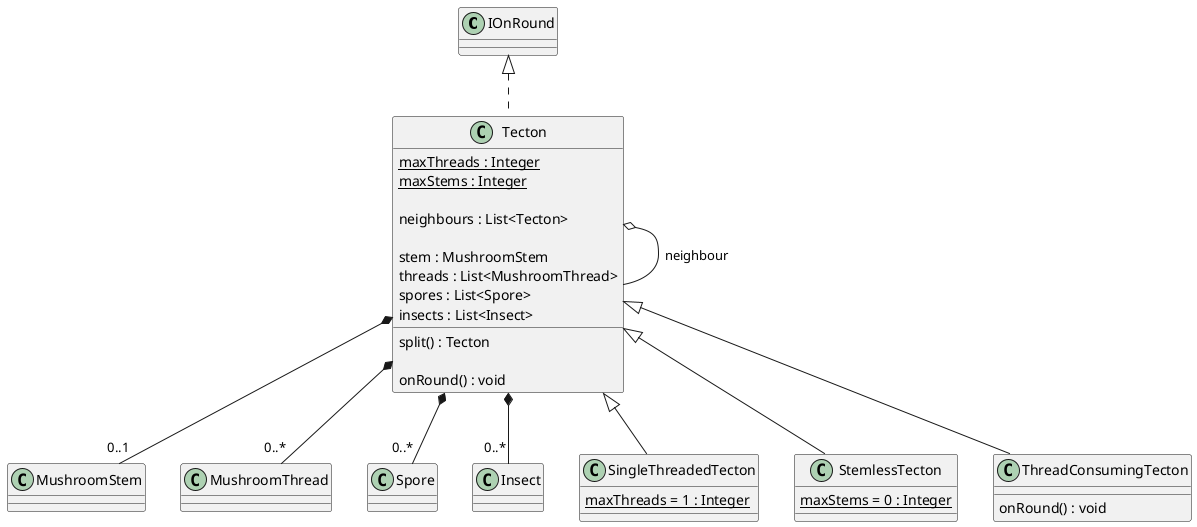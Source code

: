 @startuml tecton
  IOnRound <|.. Tecton 
  Tecton  o-- Tecton : neighbour
  'Tecton *-- "0..*" Entity
  class Tecton {
    {static} maxThreads : Integer
    {static} maxStems : Integer
    
    neighbours : List<Tecton>

    stem : MushroomStem
    threads : List<MushroomThread>
    spores : List<Spore>
    insects : List<Insect>  

    'addNeighbour(Tecton) : void
    'addStem(MushroomStem stem) : void
    'removeStem() : void
    'addThread(MushroomThread thread) : void
    'removeThread(MushroomThread thread) : void
    'addSpore(Spore spore) : void
    'removeSpore(Spore spore) : void
    'addInsect(Insect insect) : void
    'removeInsect(Insect insect) : void

    split() : Tecton

    onRound() : void
  }

  Tecton *-- "0..1" MushroomStem 
  Tecton *-- "0..*" MushroomThread
  
  Tecton *-- "0..*" Spore
  Tecton *-- "0..*" Insect
  'SingleThreadedTecton *-- "0..1" MushroomStem
  'SingleThreadedTecton "2" *-- "0..1" MushroomThread
  Tecton <|-- SingleThreadedTecton
  class SingleThreadedTecton {
    {static} maxThreads = 1 : Integer
  }


  'BodylessTecton "2" *-- "0..*" MushroomThread
  Tecton <|-- StemlessTecton
  class StemlessTecton {
    {static} maxStems = 0 : Integer
  }

  ' ThreadConsumingTecton *-- "0..1" MushroomStem
  'ThreadConsumingTecton "2" *-- "0..*" MushroomThread
  Tecton <|-- ThreadConsumingTecton
  class ThreadConsumingTecton {
    onRound() : void
  }
@enduml